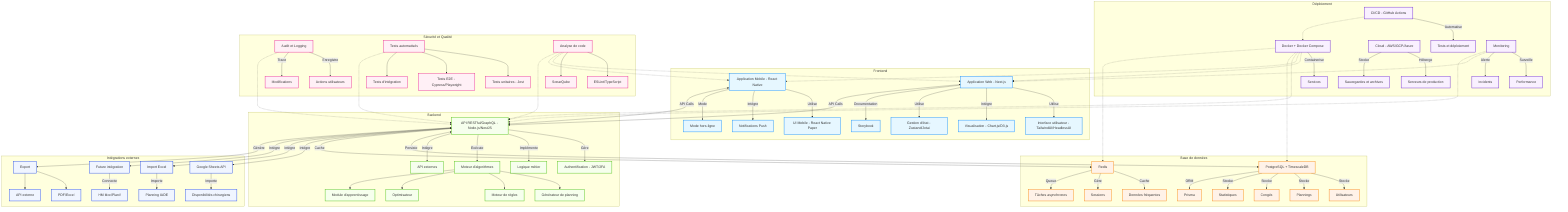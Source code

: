 graph TD
    subgraph "Frontend"
        A[Application Web - Next.js] --> |Utilise| A1[Interface utilisateur - TailwindUI/HeadlessUI]
        A --> |Intègre| A2[Visualisation - Chart.js/D3.js]
        A --> |Utilise| A3[Gestion d'état - Zustand/Jotai]
        A --> |Documentation| A4[Storybook]
        B[Application Mobile - React Native] --> |Utilise| B1[UI Mobile - React Native Paper]
        B --> |Intègre| B2[Notifications Push]
        B --> |Mode| B3[Mode hors-ligne]
    end
    
    subgraph "Backend"
        C[API RESTful/GraphQL - Node.js/NestJS] --> |Gère| C1[Authentification - JWT/2FA]
        C --> |Implémente| C2[Logique métier]
        C --> |Exécute| C3[Moteur d'algorithmes]
        C --> |Intègre| C4[API externes]
        
        C3 --> C3a[Générateur de planning]
        C3 --> C3b[Moteur de règles]
        C3 --> C3c[Optimisateur]
        C3 --> C3d[Module d'apprentissage]
    end
    
    subgraph "Base de données"
        D[PostgreSQL + TimescaleDB] --> |Stocke| D1[Utilisateurs]
        D --> |Stocke| D2[Plannings]
        D --> |Stocke| D3[Congés]
        D --> |Stocke| D4[Statistiques]
        D --> |ORM| D5[Prisma]
        E[Redis] --> |Cache| E1[Données fréquentes]
        E --> |Gère| E2[Sessions]
        E --> |Queue| E3[Tâches asynchrones]
    end
    
    subgraph "Déploiement"
        F[Docker + Docker Compose] --> |Containerise| F1[Services]
        G[Cloud - AWS/GCP/Azure] --> |Héberge| G1[Serveurs de production]
        G --> |Stocke| G2[Sauvegardes et archives]
        H[CI/CD - GitHub Actions] --> |Automatise| H1[Tests et déploiement]
        I[Monitoring] --> |Surveille| I1[Performance]
        I --> |Alerte| I2[Incidents]
    end
    
    subgraph "Sécurité et Qualité"
        J[Audit et Logging] --> |Enregistre| J1[Actions utilisateurs]
        J --> |Trace| J2[Modifications]
        K[Tests automatisés] --> K1[Tests unitaires - Jest]
        K --> K2[Tests E2E - Cypress/Playwright]
        K --> K3[Tests d'intégration]
        L[Analyse de code] --> L1[ESLint/TypeScript]
        L --> L2[SonarQube]
    end
    
    subgraph "Intégrations externes"
        M[Google Sheets API] --> |Importe| M1[Disponibilités chirurgiens]
        N[Import Excel] --> |Importe| N1[Planning IADE]
        O[Future intégration] --> |Connecte| O1[HM bloc/Planif]
        P[Export] --> P1[PDF/Excel]
        P --> P2[API externe]
    end
    
    %% Connexions principales
    A <--> |API Calls| C
    B <--> |API Calls| C
    C <--> |Persiste| D
    C <--> |Cache| E
    C <--> |Intègre| M & N & O
    C --> |Génère| P
    
    %% Connexions secondaires
    F -.-> A & B & C & D & E
    H -.-> F
    I -.-> A & C
    J -.-> C
    K -.-> C
    L -.-> A & B & C
    
    %% Styles
    classDef frontend fill:#e6f7ff,stroke:#1890ff,stroke-width:2px;
    classDef backend fill:#f6ffed,stroke:#52c41a,stroke-width:2px;
    classDef database fill:#fff2e8,stroke:#fa8c16,stroke-width:2px;
    classDef deployment fill:#f9f0ff,stroke:#722ed1,stroke-width:2px;
    classDef security fill:#fff0f6,stroke:#eb2f96,stroke-width:2px;
    classDef integration fill:#f0f5ff,stroke:#2f54eb,stroke-width:2px;
    
    class A,A1,A2,A3,A4,B,B1,B2,B3 frontend;
    class C,C1,C2,C3,C3a,C3b,C3c,C3d,C4 backend;
    class D,D1,D2,D3,D4,D5,E,E1,E2,E3 database;
    class F,F1,G,G1,G2,H,H1,I,I1,I2 deployment;
    class J,J1,J2,K,K1,K2,K3,L,L1,L2 security;
    class M,M1,N,N1,O,O1,P,P1,P2 integration;